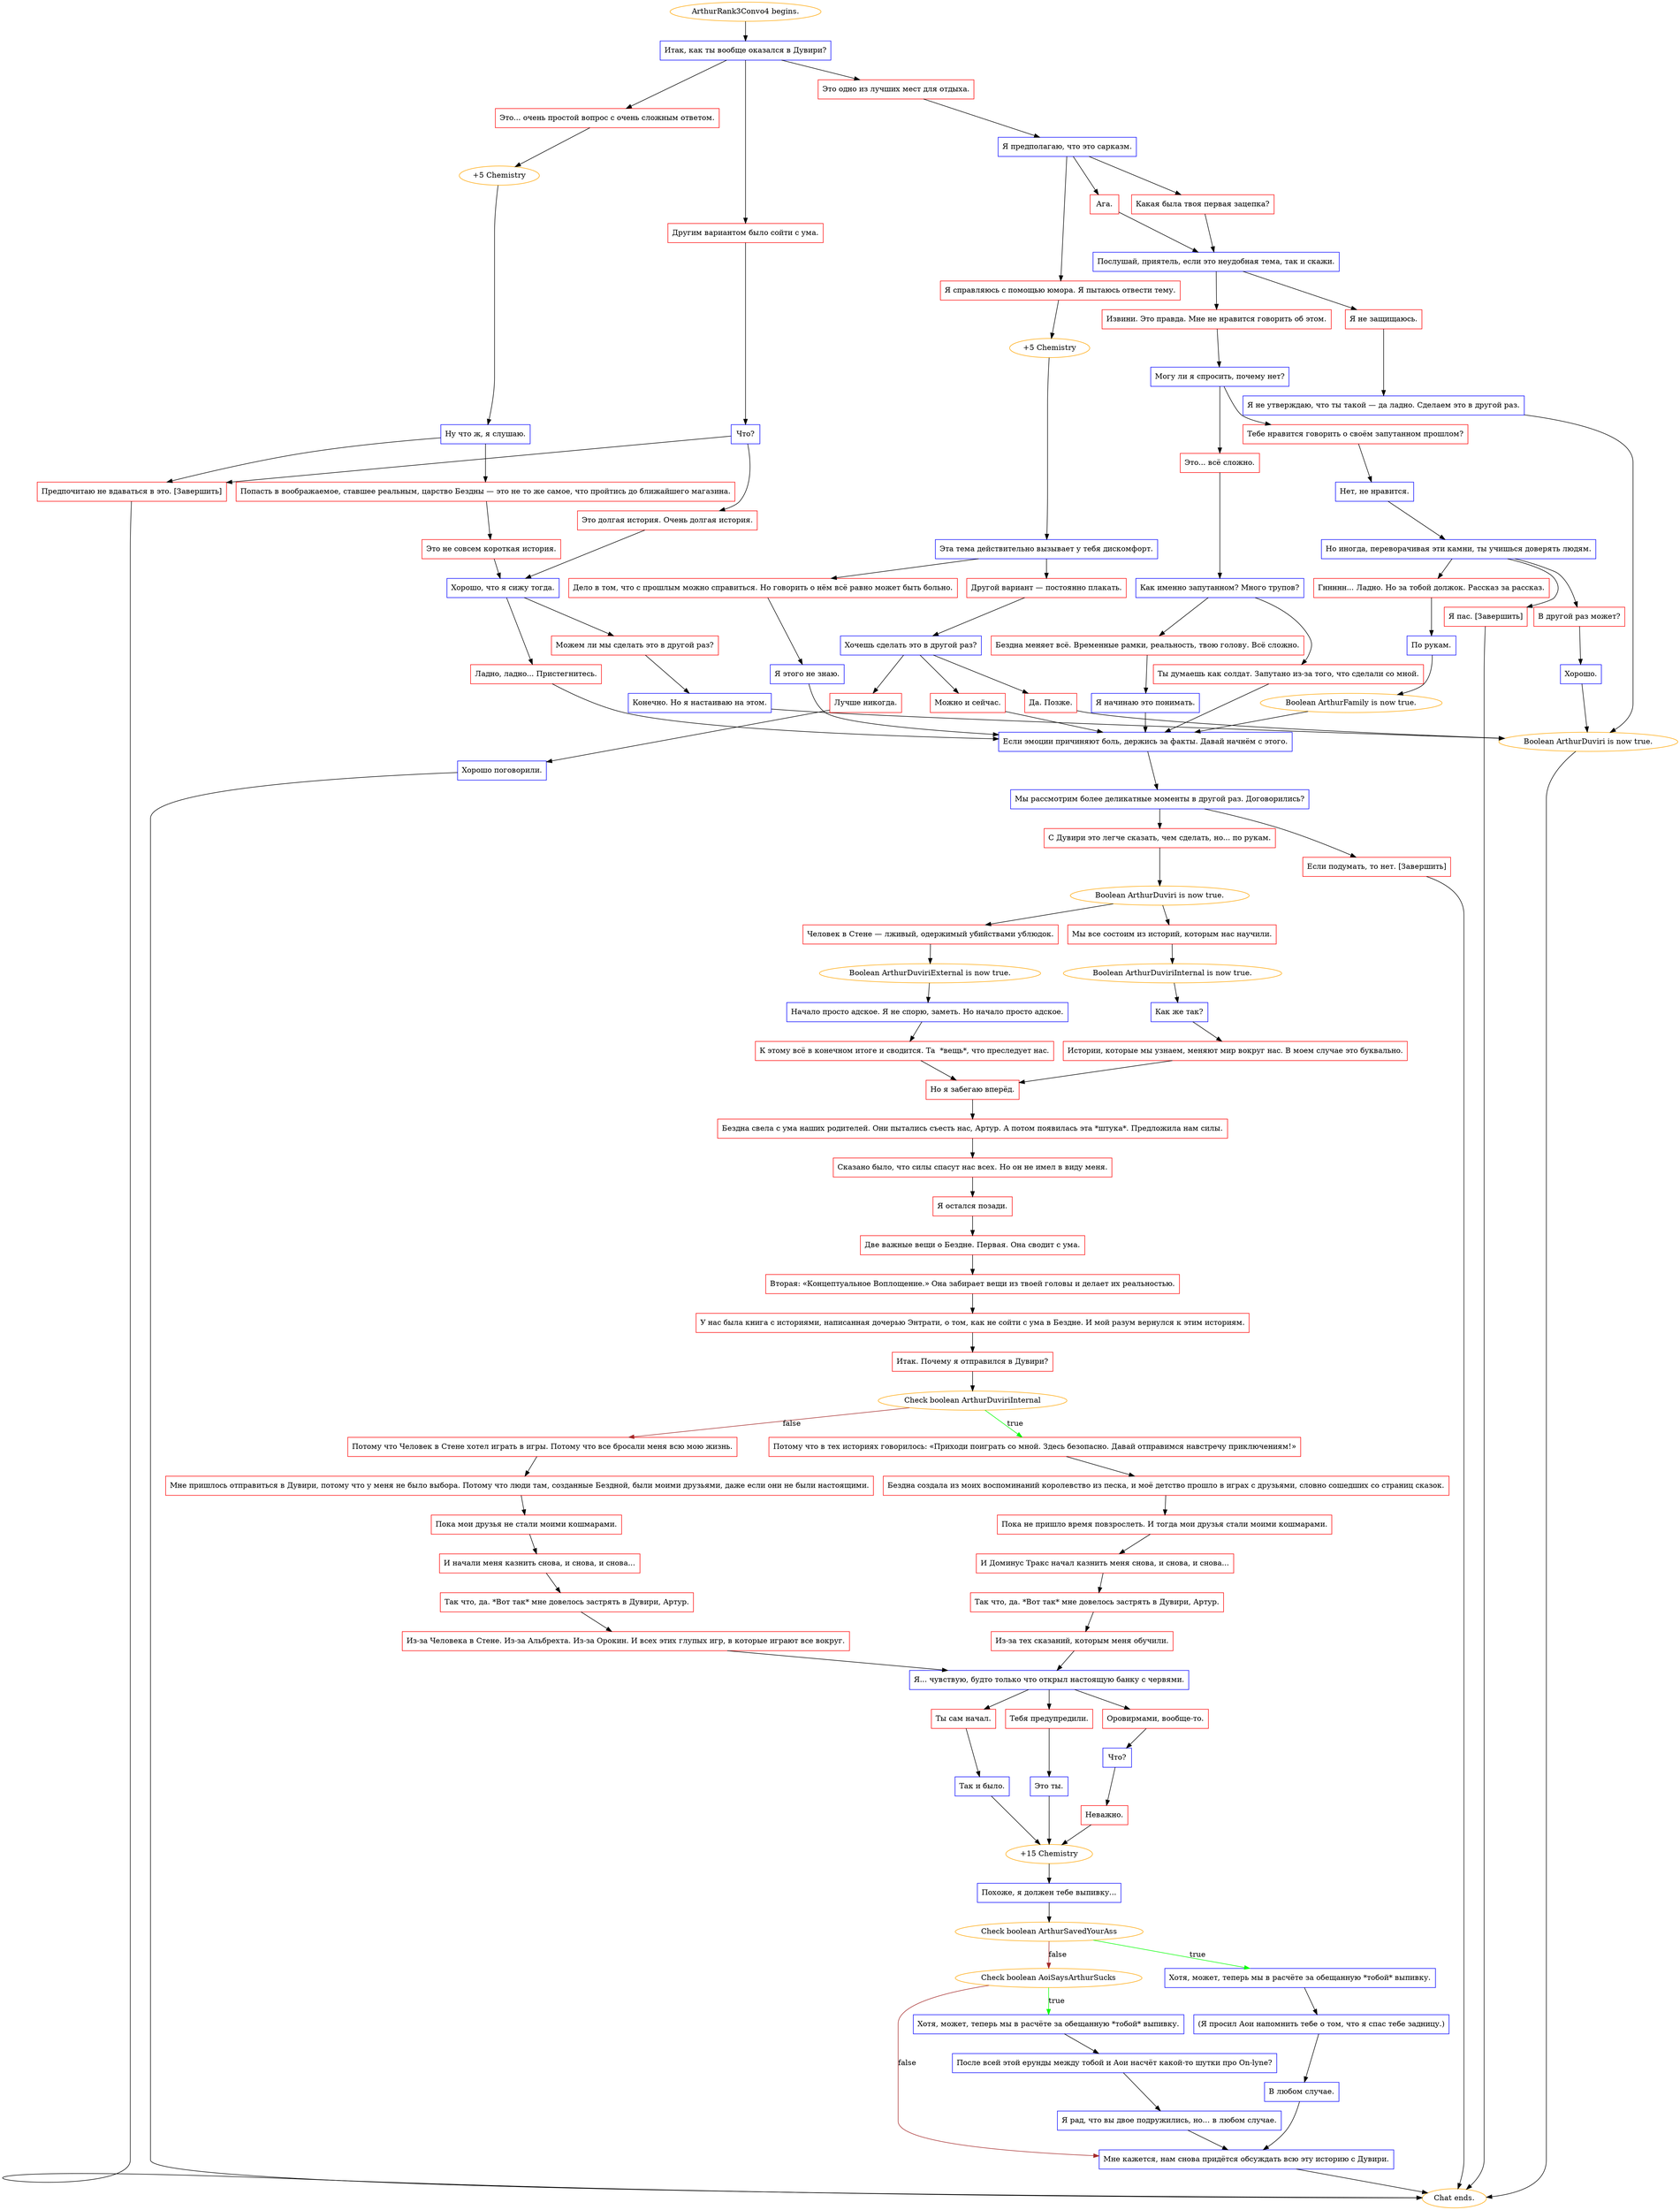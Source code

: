digraph {
	"ArthurRank3Convo4 begins." [color=orange];
		"ArthurRank3Convo4 begins." -> j1765388870;
	j1765388870 [label="Итак, как ты вообще оказался в Дувири?",shape=box,color=blue];
		j1765388870 -> j3348046986;
		j1765388870 -> j421598675;
		j1765388870 -> j2375081317;
	j3348046986 [label="Это... очень простой вопрос с очень сложным ответом.",shape=box,color=red];
		j3348046986 -> j3544014422;
	j421598675 [label="Другим вариантом было сойти с ума.",shape=box,color=red];
		j421598675 -> j3519487823;
	j2375081317 [label="Это одно из лучших мест для отдыха.",shape=box,color=red];
		j2375081317 -> j1113184036;
	j3544014422 [label="+5 Chemistry",color=orange];
		j3544014422 -> j1752242125;
	j3519487823 [label="Что?",shape=box,color=blue];
		j3519487823 -> j3757987464;
		j3519487823 -> j3304653840;
	j1113184036 [label="Я предполагаю, что это сарказм.",shape=box,color=blue];
		j1113184036 -> j1454930293;
		j1113184036 -> j2610526603;
		j1113184036 -> j1307477113;
	j1752242125 [label="Ну что ж, я слушаю.",shape=box,color=blue];
		j1752242125 -> j1106627977;
		j1752242125 -> j3304653840;
	j3757987464 [label="Это долгая история. Очень долгая история.",shape=box,color=red];
		j3757987464 -> j2481243520;
	j3304653840 [label="Предпочитаю не вдаваться в это. [Завершить]",shape=box,color=red];
		j3304653840 -> "Chat ends.";
	j1454930293 [label="Я справляюсь с помощью юмора. Я пытаюсь отвести тему.",shape=box,color=red];
		j1454930293 -> j2858296103;
	j2610526603 [label="Ага.",shape=box,color=red];
		j2610526603 -> j3681928652;
	j1307477113 [label="Какая была твоя первая зацепка?",shape=box,color=red];
		j1307477113 -> j3681928652;
	j1106627977 [label="Попасть в воображаемое, ставшее реальным, царство Бездны — это не то же самое, что пройтись до ближайшего магазина.",shape=box,color=red];
		j1106627977 -> j3259089128;
	j2481243520 [label="Хорошо, что я сижу тогда.",shape=box,color=blue];
		j2481243520 -> j419508219;
		j2481243520 -> j2805817493;
	"Chat ends." [color=orange];
	j2858296103 [label="+5 Chemistry",color=orange];
		j2858296103 -> j979851069;
	j3681928652 [label="Послушай, приятель, если это неудобная тема, так и скажи.",shape=box,color=blue];
		j3681928652 -> j1474199237;
		j3681928652 -> j3131996434;
	j3259089128 [label="Это не совсем короткая история.",shape=box,color=red];
		j3259089128 -> j2481243520;
	j419508219 [label="Ладно, ладно... Пристегнитесь.",shape=box,color=red];
		j419508219 -> j2704107652;
	j2805817493 [label="Можем ли мы сделать это в другой раз?",shape=box,color=red];
		j2805817493 -> j810920130;
	j979851069 [label="Эта тема действительно вызывает у тебя дискомфорт.",shape=box,color=blue];
		j979851069 -> j2404169467;
		j979851069 -> j184465121;
	j1474199237 [label="Извини. Это правда. Мне не нравится говорить об этом.",shape=box,color=red];
		j1474199237 -> j3038003261;
	j3131996434 [label="Я не защищаюсь.",shape=box,color=red];
		j3131996434 -> j185787431;
	j2704107652 [label="Если эмоции причиняют боль, держись за факты. Давай начнём с этого.",shape=box,color=blue];
		j2704107652 -> j1609693084;
	j810920130 [label="Конечно. Но я настаиваю на этом.",shape=box,color=blue];
		j810920130 -> j1992354670;
	j2404169467 [label="Дело в том, что с прошлым можно справиться. Но говорить о нём всё равно может быть больно.",shape=box,color=red];
		j2404169467 -> j2805577051;
	j184465121 [label="Другой вариант — постоянно плакать.",shape=box,color=red];
		j184465121 -> j1356149401;
	j3038003261 [label="Могу ли я спросить, почему нет?",shape=box,color=blue];
		j3038003261 -> j1987402116;
		j3038003261 -> j4096002902;
	j185787431 [label="Я не утверждаю, что ты такой — да ладно. Сделаем это в другой раз.",shape=box,color=blue];
		j185787431 -> j1992354670;
	j1609693084 [label="Мы рассмотрим более деликатные моменты в другой раз. Договорились?",shape=box,color=blue];
		j1609693084 -> j3103115778;
		j1609693084 -> j3189286137;
	j1992354670 [label="Boolean ArthurDuviri is now true.",color=orange];
		j1992354670 -> "Chat ends.";
	j2805577051 [label="Я этого не знаю.",shape=box,color=blue];
		j2805577051 -> j2704107652;
	j1356149401 [label="Хочешь сделать это в другой раз?",shape=box,color=blue];
		j1356149401 -> j2507727283;
		j1356149401 -> j2994983179;
		j1356149401 -> j3172767670;
	j1987402116 [label="Это... всё сложно.",shape=box,color=red];
		j1987402116 -> j3475890728;
	j4096002902 [label="Тебе нравится говорить о своём запутанном прошлом?",shape=box,color=red];
		j4096002902 -> j3498684366;
	j3103115778 [label="С Дувири это легче сказать, чем сделать, но... по рукам.",shape=box,color=red];
		j3103115778 -> j2288046648;
	j3189286137 [label="Если подумать, то нет. [Завершить]",shape=box,color=red];
		j3189286137 -> "Chat ends.";
	j2507727283 [label="Можно и сейчас.",shape=box,color=red];
		j2507727283 -> j2704107652;
	j2994983179 [label="Да. Позже.",shape=box,color=red];
		j2994983179 -> j1992354670;
	j3172767670 [label="Лучше никогда.",shape=box,color=red];
		j3172767670 -> j652045471;
	j3475890728 [label="Как именно запутанном? Много трупов?",shape=box,color=blue];
		j3475890728 -> j2307418953;
		j3475890728 -> j1029882225;
	j3498684366 [label="Нет, не нравится.",shape=box,color=blue];
		j3498684366 -> j262193665;
	j2288046648 [label="Boolean ArthurDuviri is now true.",color=orange];
		j2288046648 -> j294651757;
		j2288046648 -> j3213242199;
	j652045471 [label="Хорошо поговорили.",shape=box,color=blue];
		j652045471 -> "Chat ends.";
	j2307418953 [label="Бездна меняет всё. Временные рамки, реальность, твою голову. Всё сложно.",shape=box,color=red];
		j2307418953 -> j1014253545;
	j1029882225 [label="Ты думаешь как солдат. Запутано из-за того, что сделали со мной.",shape=box,color=red];
		j1029882225 -> j2704107652;
	j262193665 [label="Но иногда, переворачивая эти камни, ты учишься доверять людям.",shape=box,color=blue];
		j262193665 -> j3685812087;
		j262193665 -> j97576149;
		j262193665 -> j3755375789;
	j294651757 [label="Мы все состоим из историй, которым нас научили.",shape=box,color=red];
		j294651757 -> j2238187771;
	j3213242199 [label="Человек в Стене — лживый, одержимый убийствами ублюдок.",shape=box,color=red];
		j3213242199 -> j2866048455;
	j1014253545 [label="Я начинаю это понимать.",shape=box,color=blue];
		j1014253545 -> j2704107652;
	j3685812087 [label="Гннннн... Ладно. Но за тобой должок. Рассказ за рассказ.",shape=box,color=red];
		j3685812087 -> j2186169469;
	j97576149 [label="В другой раз может?",shape=box,color=red];
		j97576149 -> j2750627697;
	j3755375789 [label="Я пас. [Завершить]",shape=box,color=red];
		j3755375789 -> "Chat ends.";
	j2238187771 [label="Boolean ArthurDuviriInternal is now true.",color=orange];
		j2238187771 -> j2395096664;
	j2866048455 [label="Boolean ArthurDuviriExternal is now true.",color=orange];
		j2866048455 -> j4246684082;
	j2186169469 [label="По рукам.",shape=box,color=blue];
		j2186169469 -> j3498982432;
	j2750627697 [label="Хорошо.",shape=box,color=blue];
		j2750627697 -> j1992354670;
	j2395096664 [label="Как же так?",shape=box,color=blue];
		j2395096664 -> j2004292898;
	j4246684082 [label="Начало просто адское. Я не спорю, заметь. Но начало просто адское.",shape=box,color=blue];
		j4246684082 -> j3882933678;
	j3498982432 [label="Boolean ArthurFamily is now true.",color=orange];
		j3498982432 -> j2704107652;
	j2004292898 [label="Истории, которые мы узнаем, меняют мир вокруг нас. В моем случае это буквально.",shape=box,color=red];
		j2004292898 -> j1021500802;
	j3882933678 [label="К этому всё в конечном итоге и сводится. Та  *вещь*, что преследует нас.",shape=box,color=red];
		j3882933678 -> j1021500802;
	j1021500802 [label="Но я забегаю вперёд.",shape=box,color=red];
		j1021500802 -> j2409139740;
	j2409139740 [label="Бездна свела с ума наших родителей. Они пытались съесть нас, Артур. А потом появилась эта *штука*. Предложила нам силы.",shape=box,color=red];
		j2409139740 -> j1589433010;
	j1589433010 [label="Сказано было, что силы спасут нас всех. Но он не имел в виду меня.",shape=box,color=red];
		j1589433010 -> j4124066648;
	j4124066648 [label="Я остался позади.",shape=box,color=red];
		j4124066648 -> j1711376352;
	j1711376352 [label="Две важные вещи о Бездне. Первая. Она сводит с ума.",shape=box,color=red];
		j1711376352 -> j2146810226;
	j2146810226 [label="Вторая: «Концептуальное Воплощение.» Она забирает вещи из твоей головы и делает их реальностью.",shape=box,color=red];
		j2146810226 -> j3369541749;
	j3369541749 [label="У нас была книга с историями, написанная дочерью Энтрати, о том, как не сойти с ума в Бездне. И мой разум вернулся к этим историям.",shape=box,color=red];
		j3369541749 -> j787477900;
	j787477900 [label="Итак. Почему я отправился в Дувири?",shape=box,color=red];
		j787477900 -> j3129190836;
	j3129190836 [label="Check boolean ArthurDuviriInternal",color=orange];
		j3129190836 -> j2848870678 [label=true,color=green];
		j3129190836 -> j3449809509 [label=false,color=brown];
	j2848870678 [label="Потому что в тех историях говорилось: «Приходи поиграть со мной. Здесь безопасно. Давай отправимся навстречу приключениям!»",shape=box,color=red];
		j2848870678 -> j3377076143;
	j3449809509 [label="Потому что Человек в Стене хотел играть в игры. Потому что все бросали меня всю мою жизнь.",shape=box,color=red];
		j3449809509 -> j1868453735;
	j3377076143 [label="Бездна создала из моих воспоминаний королевство из песка, и моё детство прошло в играх с друзьями, словно сошедших со страниц сказок.",shape=box,color=red];
		j3377076143 -> j4215307709;
	j1868453735 [label="Мне пришлось отправиться в Дувири, потому что у меня не было выбора. Потому что люди там, созданные Бездной, были моими друзьями, даже если они не были настоящими.",shape=box,color=red];
		j1868453735 -> j114502213;
	j4215307709 [label="Пока не пришло время повзрослеть. И тогда мои друзья стали моими кошмарами.",shape=box,color=red];
		j4215307709 -> j2678137601;
	j114502213 [label="Пока мои друзья не стали моими кошмарами.",shape=box,color=red];
		j114502213 -> j2855369008;
	j2678137601 [label="И Доминус Тракс начал казнить меня снова, и снова, и снова...",shape=box,color=red];
		j2678137601 -> j2045083319;
	j2855369008 [label="И начали меня казнить снова, и снова, и снова...",shape=box,color=red];
		j2855369008 -> j2207623160;
	j2045083319 [label="Так что, да. *Вот так* мне довелось застрять в Дувири, Артур.",shape=box,color=red];
		j2045083319 -> j2926733666;
	j2207623160 [label="Так что, да. *Вот так* мне довелось застрять в Дувири, Артур.",shape=box,color=red];
		j2207623160 -> j529095031;
	j2926733666 [label="Из-за тех сказаний, которым меня обучили.",shape=box,color=red];
		j2926733666 -> j4083484693;
	j529095031 [label="Из-за Человека в Стене. Из-за Альбрехта. Из-за Орокин. И всех этих глупых игр, в которые играют все вокруг.",shape=box,color=red];
		j529095031 -> j4083484693;
	j4083484693 [label="Я... чувствую, будто только что открыл настоящую банку с червями.",shape=box,color=blue];
		j4083484693 -> j76072412;
		j4083484693 -> j4117560679;
		j4083484693 -> j1111255423;
	j76072412 [label="Оровирмами, вообще-то.",shape=box,color=red];
		j76072412 -> j2229533745;
	j4117560679 [label="Ты сам начал.",shape=box,color=red];
		j4117560679 -> j3494367666;
	j1111255423 [label="Тебя предупредили.",shape=box,color=red];
		j1111255423 -> j2115346350;
	j2229533745 [label="Что?",shape=box,color=blue];
		j2229533745 -> j2341265888;
	j3494367666 [label="Так и было.",shape=box,color=blue];
		j3494367666 -> j3855364300;
	j2115346350 [label="Это ты.",shape=box,color=blue];
		j2115346350 -> j3855364300;
	j2341265888 [label="Неважно.",shape=box,color=red];
		j2341265888 -> j3855364300;
	j3855364300 [label="+15 Chemistry",color=orange];
		j3855364300 -> j1260058450;
	j1260058450 [label="Похоже, я должен тебе выпивку...",shape=box,color=blue];
		j1260058450 -> j3425600581;
	j3425600581 [label="Check boolean ArthurSavedYourAss",color=orange];
		j3425600581 -> j187414145 [label=true,color=green];
		j3425600581 -> j75274710 [label=false,color=brown];
	j187414145 [label="Хотя, может, теперь мы в расчёте за обещанную *тобой* выпивку.",shape=box,color=blue];
		j187414145 -> j33469283;
	j75274710 [label="Check boolean AoiSaysArthurSucks",color=orange];
		j75274710 -> j3582132728 [label=true,color=green];
		j75274710 -> j3337673696 [label=false,color=brown];
	j33469283 [label="(Я просил Аои напомнить тебе о том, что я спас тебе задницу.)",shape=box,color=blue];
		j33469283 -> j2616905570;
	j3582132728 [label="Хотя, может, теперь мы в расчёте за обещанную *тобой* выпивку.",shape=box,color=blue];
		j3582132728 -> j3092269334;
	j3337673696 [label="Мне кажется, нам снова придётся обсуждать всю эту историю с Дувири.",shape=box,color=blue];
		j3337673696 -> "Chat ends.";
	j2616905570 [label="В любом случае.",shape=box,color=blue];
		j2616905570 -> j3337673696;
	j3092269334 [label="После всей этой ерунды между тобой и Аои насчёт какой-то шутки про On-lyne?",shape=box,color=blue];
		j3092269334 -> j2259876159;
	j2259876159 [label="Я рад, что вы двое подружились, но… в любом случае.",shape=box,color=blue];
		j2259876159 -> j3337673696;
}